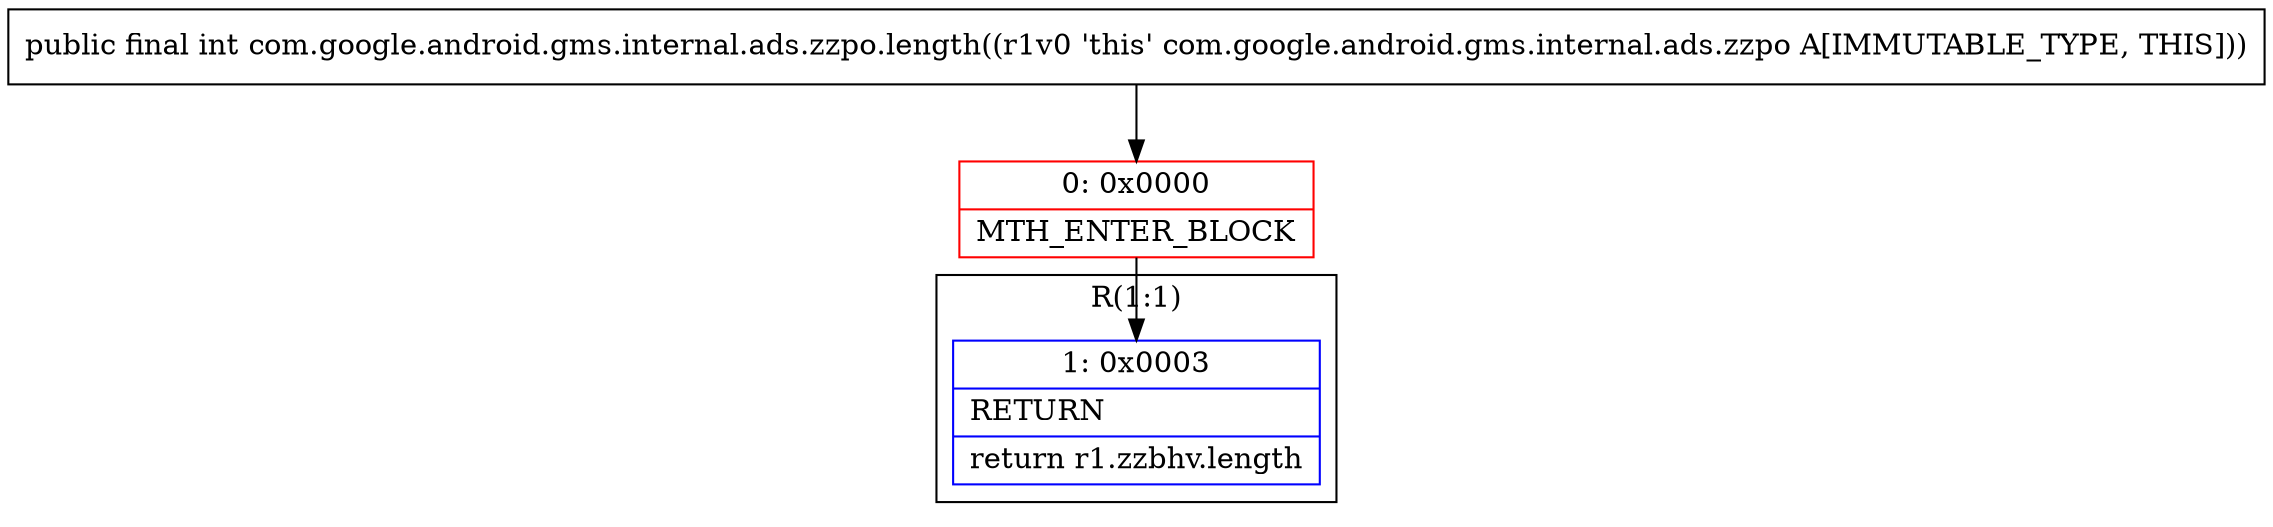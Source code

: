 digraph "CFG forcom.google.android.gms.internal.ads.zzpo.length()I" {
subgraph cluster_Region_1320760311 {
label = "R(1:1)";
node [shape=record,color=blue];
Node_1 [shape=record,label="{1\:\ 0x0003|RETURN\l|return r1.zzbhv.length\l}"];
}
Node_0 [shape=record,color=red,label="{0\:\ 0x0000|MTH_ENTER_BLOCK\l}"];
MethodNode[shape=record,label="{public final int com.google.android.gms.internal.ads.zzpo.length((r1v0 'this' com.google.android.gms.internal.ads.zzpo A[IMMUTABLE_TYPE, THIS])) }"];
MethodNode -> Node_0;
Node_0 -> Node_1;
}

